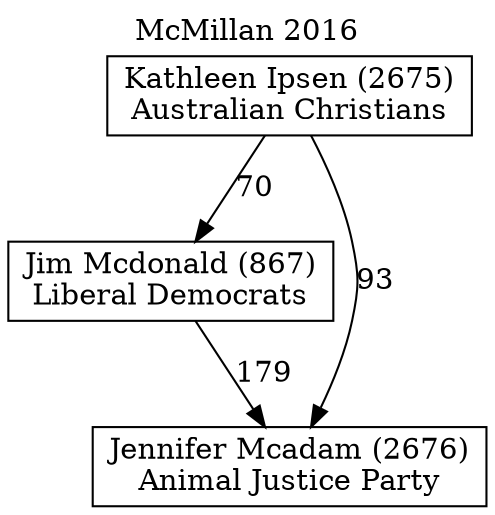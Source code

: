 // House preference flow
digraph "Jennifer Mcadam (2676)_McMillan_2016" {
	graph [label="McMillan 2016" labelloc=t mclimit=10]
	node [shape=box]
	"Jim Mcdonald (867)" [label="Jim Mcdonald (867)
Liberal Democrats"]
	"Kathleen Ipsen (2675)" [label="Kathleen Ipsen (2675)
Australian Christians"]
	"Jennifer Mcadam (2676)" [label="Jennifer Mcadam (2676)
Animal Justice Party"]
	"Kathleen Ipsen (2675)" -> "Jim Mcdonald (867)" [label=70]
	"Kathleen Ipsen (2675)" -> "Jennifer Mcadam (2676)" [label=93]
	"Jim Mcdonald (867)" -> "Jennifer Mcadam (2676)" [label=179]
}

